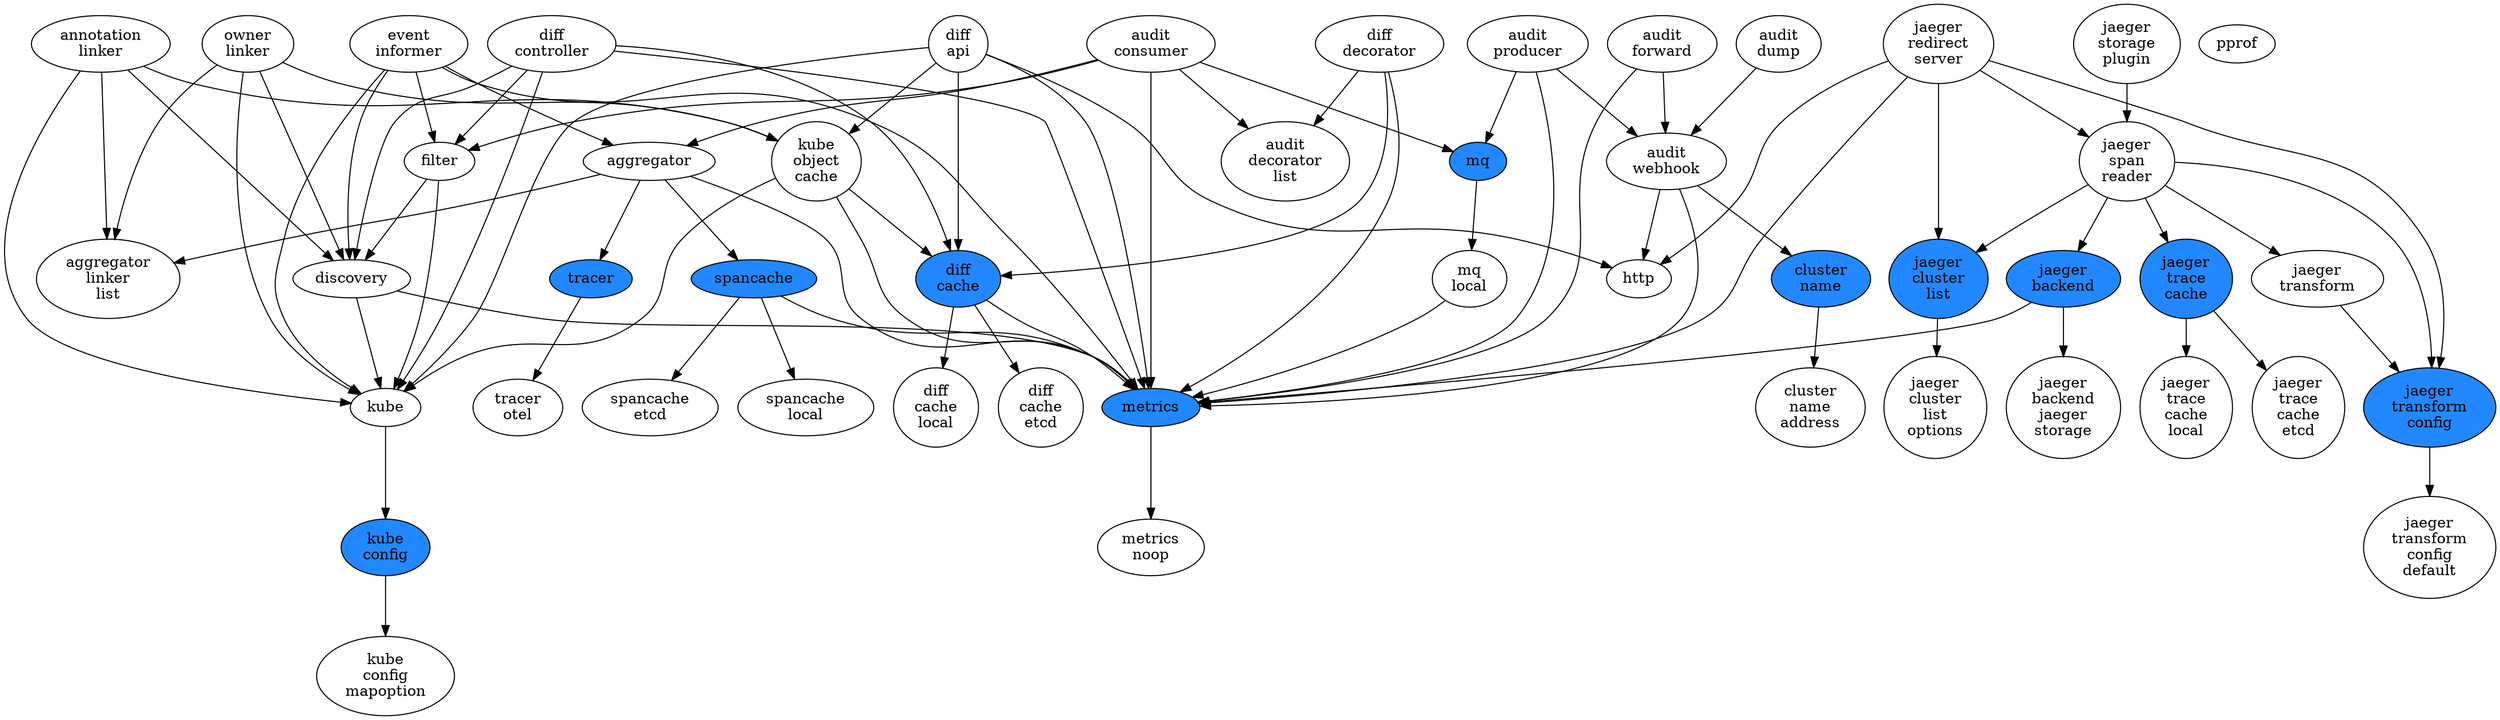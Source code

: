 digraph G {
	{
	rank=source;
		n0 [label="annotation\nlinker", style="", fillcolor="white"]
		n1 [label="audit\nconsumer", style="", fillcolor="white"]
		n2 [label="audit\ndump", style="", fillcolor="white"]
		n3 [label="audit\nforward", style="", fillcolor="white"]
		n4 [label="audit\nproducer", style="", fillcolor="white"]
		n5 [label="diff\napi", style="", fillcolor="white"]
		n6 [label="diff\ncontroller", style="", fillcolor="white"]
		n7 [label="diff\ndecorator", style="", fillcolor="white"]
		n8 [label="event\ninformer", style="", fillcolor="white"]
		n9 [label="jaeger\nredirect\nserver", style="", fillcolor="white"]
		n10 [label="jaeger\nstorage\nplugin", style="", fillcolor="white"]
		n11 [label="owner\nlinker", style="", fillcolor="white"]
		n12 [label="pprof", style="", fillcolor="white"]
	}
		n13 [label="aggregator", style="", fillcolor="white"]
		n14 [label="aggregator\nlinker\nlist", style="", fillcolor="white"]
		n15 [label="audit\ndecorator\nlist", style="", fillcolor="white"]
		n16 [label="audit\nwebhook", style="", fillcolor="white"]
		n17 [label="cluster\nname", style="filled", fillcolor="#2288ff"]
		n18 [label="cluster\nname\naddress", style="", fillcolor="white"]
		n19 [label="diff\ncache", style="filled", fillcolor="#2288ff"]
		n20 [label="diff\ncache\netcd", style="", fillcolor="white"]
		n21 [label="diff\ncache\nlocal", style="", fillcolor="white"]
		n22 [label="discovery", style="", fillcolor="white"]
		n23 [label="filter", style="", fillcolor="white"]
		n24 [label="http", style="", fillcolor="white"]
		n25 [label="jaeger\nbackend", style="filled", fillcolor="#2288ff"]
		n26 [label="jaeger\nbackend\njaeger\nstorage", style="", fillcolor="white"]
		n27 [label="jaeger\ncluster\nlist", style="filled", fillcolor="#2288ff"]
		n28 [label="jaeger\ncluster\nlist\noptions", style="", fillcolor="white"]
		n29 [label="jaeger\nspan\nreader", style="", fillcolor="white"]
		n30 [label="jaeger\ntrace\ncache", style="filled", fillcolor="#2288ff"]
		n31 [label="jaeger\ntrace\ncache\netcd", style="", fillcolor="white"]
		n32 [label="jaeger\ntrace\ncache\nlocal", style="", fillcolor="white"]
		n33 [label="jaeger\ntransform", style="", fillcolor="white"]
		n34 [label="jaeger\ntransform\nconfig", style="filled", fillcolor="#2288ff"]
		n35 [label="jaeger\ntransform\nconfig\ndefault", style="", fillcolor="white"]
		n36 [label="kube", style="", fillcolor="white"]
		n37 [label="kube\nconfig", style="filled", fillcolor="#2288ff"]
		n38 [label="kube\nconfig\nmapoption", style="", fillcolor="white"]
		n39 [label="kube\nobject\ncache", style="", fillcolor="white"]
		n40 [label="metrics", style="filled", fillcolor="#2288ff"]
		n41 [label="metrics\nnoop", style="", fillcolor="white"]
		n42 [label="mq", style="filled", fillcolor="#2288ff"]
		n43 [label="mq\nlocal", style="", fillcolor="white"]
		n44 [label="spancache", style="filled", fillcolor="#2288ff"]
		n45 [label="spancache\netcd", style="", fillcolor="white"]
		n46 [label="spancache\nlocal", style="", fillcolor="white"]
		n47 [label="tracer", style="filled", fillcolor="#2288ff"]
		n48 [label="tracer\notel", style="", fillcolor="white"]
	n0 -> n14
	n0 -> n22
	n0 -> n36
	n0 -> n39
	n1 -> n13
	n1 -> n15
	n1 -> n23
	n1 -> n40
	n1 -> n42
	n2 -> n16
	n3 -> n16
	n3 -> n40
	n4 -> n16
	n4 -> n40
	n4 -> n42
	n5 -> n19
	n5 -> n24
	n5 -> n36
	n5 -> n39
	n5 -> n40
	n6 -> n19
	n6 -> n22
	n6 -> n23
	n6 -> n36
	n6 -> n40
	n7 -> n15
	n7 -> n19
	n7 -> n40
	n8 -> n13
	n8 -> n22
	n8 -> n23
	n8 -> n36
	n8 -> n40
	n9 -> n24
	n9 -> n27
	n9 -> n29
	n9 -> n34
	n9 -> n40
	n10 -> n29
	n11 -> n14
	n11 -> n22
	n11 -> n36
	n11 -> n39
	n13 -> n14
	n13 -> n40
	n13 -> n44
	n13 -> n47
	n16 -> n17
	n16 -> n24
	n16 -> n40
	n17 -> n18
	n19 -> n20
	n19 -> n21
	n19 -> n40
	n22 -> n36
	n22 -> n40
	n23 -> n22
	n23 -> n36
	n25 -> n26
	n25 -> n40
	n27 -> n28
	n29 -> n25
	n29 -> n27
	n29 -> n30
	n29 -> n33
	n29 -> n34
	n30 -> n31
	n30 -> n32
	n33 -> n34
	n34 -> n35
	n36 -> n37
	n37 -> n38
	n39 -> n19
	n39 -> n36
	n39 -> n40
	n40 -> n41
	n42 -> n43
	n43 -> n40
	n44 -> n40
	n44 -> n45
	n44 -> n46
	n47 -> n48
}
